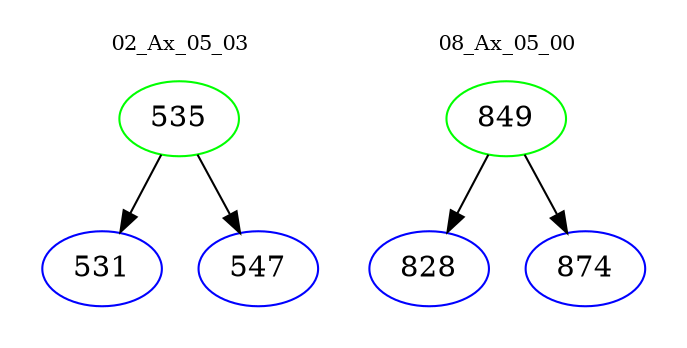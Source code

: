 digraph{
subgraph cluster_0 {
color = white
label = "02_Ax_05_03";
fontsize=10;
T0_535 [label="535", color="green"]
T0_535 -> T0_531 [color="black"]
T0_531 [label="531", color="blue"]
T0_535 -> T0_547 [color="black"]
T0_547 [label="547", color="blue"]
}
subgraph cluster_1 {
color = white
label = "08_Ax_05_00";
fontsize=10;
T1_849 [label="849", color="green"]
T1_849 -> T1_828 [color="black"]
T1_828 [label="828", color="blue"]
T1_849 -> T1_874 [color="black"]
T1_874 [label="874", color="blue"]
}
}
